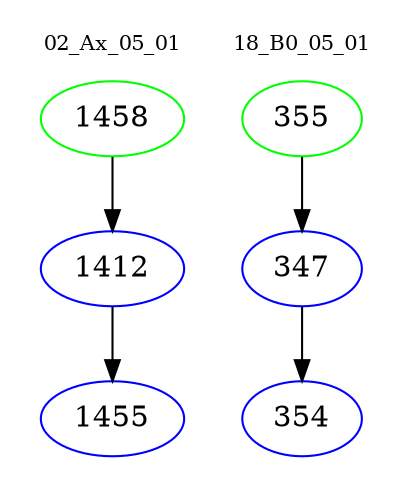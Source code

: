 digraph{
subgraph cluster_0 {
color = white
label = "02_Ax_05_01";
fontsize=10;
T0_1458 [label="1458", color="green"]
T0_1458 -> T0_1412 [color="black"]
T0_1412 [label="1412", color="blue"]
T0_1412 -> T0_1455 [color="black"]
T0_1455 [label="1455", color="blue"]
}
subgraph cluster_1 {
color = white
label = "18_B0_05_01";
fontsize=10;
T1_355 [label="355", color="green"]
T1_355 -> T1_347 [color="black"]
T1_347 [label="347", color="blue"]
T1_347 -> T1_354 [color="black"]
T1_354 [label="354", color="blue"]
}
}
